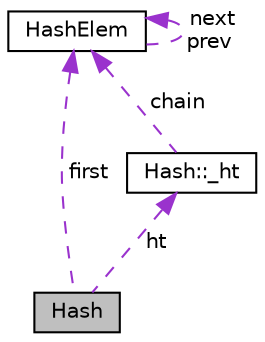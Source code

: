 digraph "Hash"
{
 // LATEX_PDF_SIZE
  edge [fontname="Helvetica",fontsize="10",labelfontname="Helvetica",labelfontsize="10"];
  node [fontname="Helvetica",fontsize="10",shape=record];
  Node1 [label="Hash",height=0.2,width=0.4,color="black", fillcolor="grey75", style="filled", fontcolor="black",tooltip=" "];
  Node2 -> Node1 [dir="back",color="darkorchid3",fontsize="10",style="dashed",label=" first" ,fontname="Helvetica"];
  Node2 [label="HashElem",height=0.2,width=0.4,color="black", fillcolor="white", style="filled",URL="$db/d1b/sqlite3_8c.html#da/d21/structHashElem",tooltip=" "];
  Node2 -> Node2 [dir="back",color="darkorchid3",fontsize="10",style="dashed",label=" next\nprev" ,fontname="Helvetica"];
  Node3 -> Node1 [dir="back",color="darkorchid3",fontsize="10",style="dashed",label=" ht" ,fontname="Helvetica"];
  Node3 [label="Hash::_ht",height=0.2,width=0.4,color="black", fillcolor="white", style="filled",URL="$db/d1b/sqlite3_8c.html#d7/d1f/structHash_1_1__ht",tooltip=" "];
  Node2 -> Node3 [dir="back",color="darkorchid3",fontsize="10",style="dashed",label=" chain" ,fontname="Helvetica"];
}
